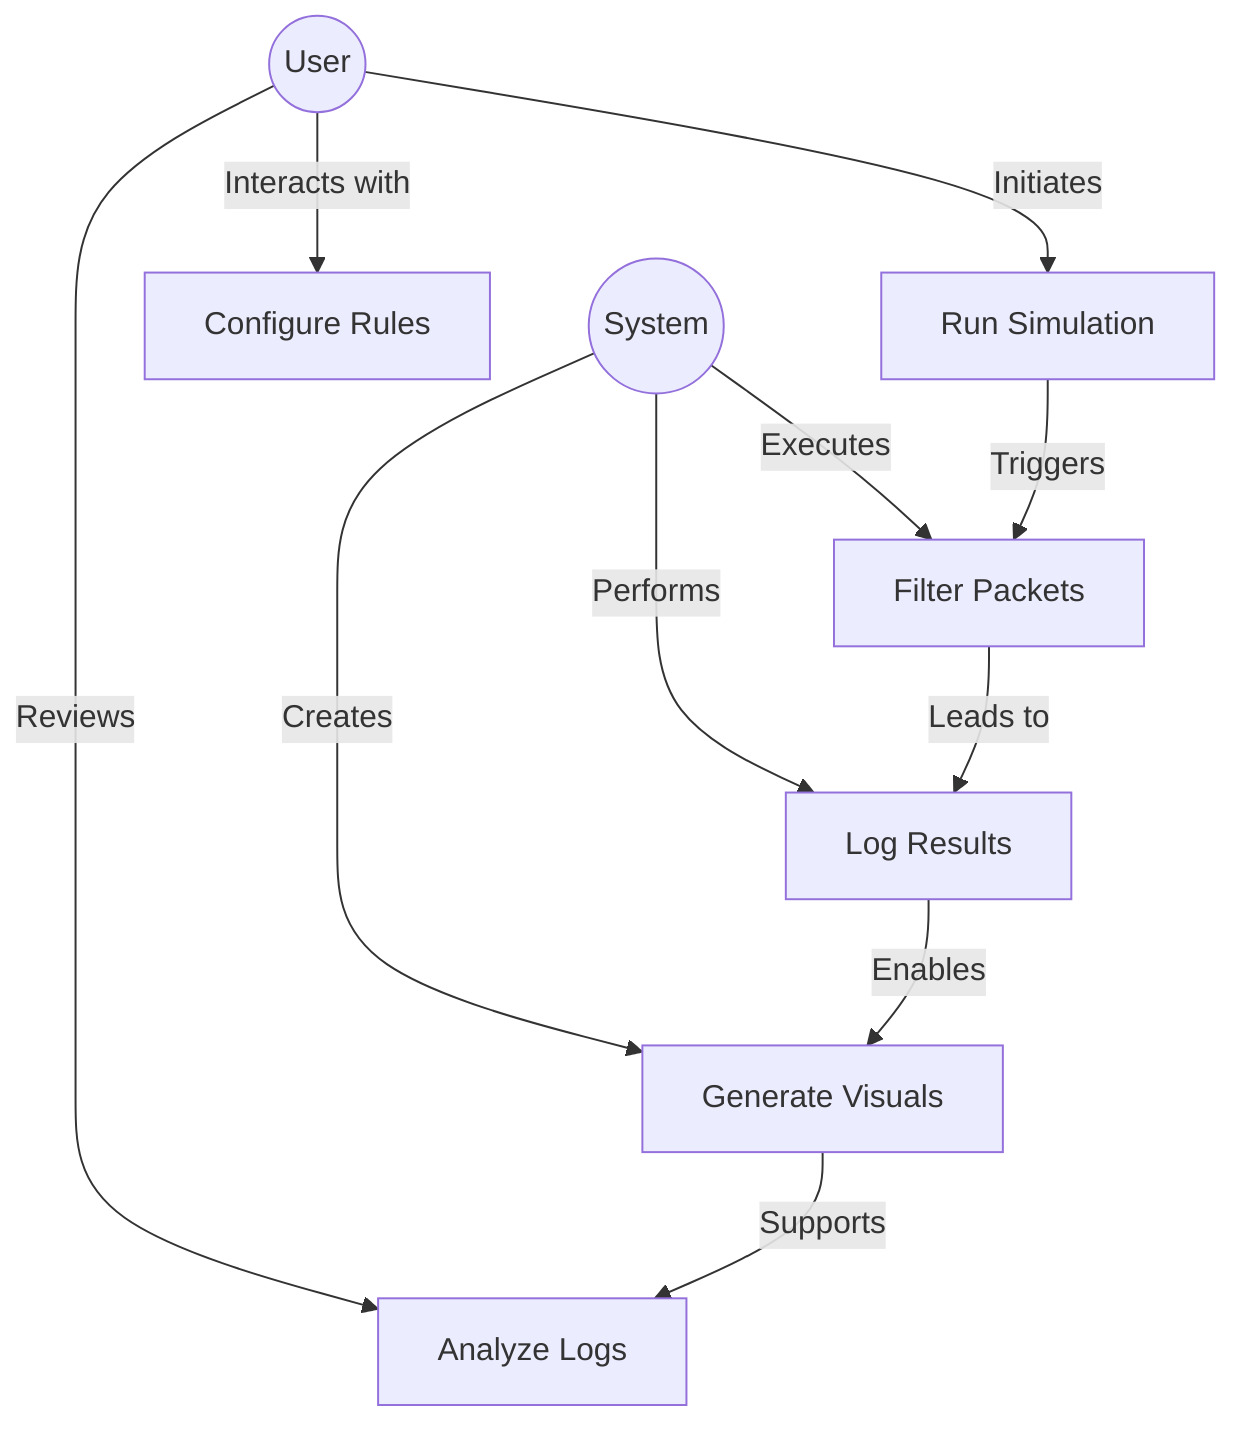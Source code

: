 graph TD
    User(("User"))
    System(("System"))
    
    UC1["Configure Rules"]
    UC2["Run Simulation"]
    UC3["Filter Packets"]
    UC4["Log Results"]
    UC5["Generate Visuals"]
    UC6["Analyze Logs"]
    
    User -->|Interacts with| UC1
    User -->|Initiates| UC2
    User -->|Reviews| UC6
    
    System -->|Executes| UC3
    System -->|Performs| UC4
    System -->|Creates| UC5
    
    UC2 -->|Triggers| UC3
    UC3 -->|Leads to| UC4
    UC4 -->|Enables| UC5
    UC5 -->|Supports| UC6